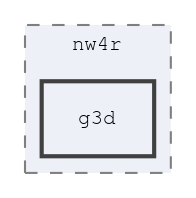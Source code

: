 digraph "source/nw4r/g3d"
{
 // LATEX_PDF_SIZE
  edge [fontname="FreeMono",fontsize="10",labelfontname="FreeMono",labelfontsize="10"];
  node [fontname="FreeMono",fontsize="10",shape=record];
  compound=true
  subgraph clusterdir_fa539d9f400cd8c961cb0a68e32183e6 {
    graph [ bgcolor="#edf0f7", pencolor="grey50", style="filled,dashed,", label="nw4r", fontname="FreeMono", fontsize="10", URL="dir_fa539d9f400cd8c961cb0a68e32183e6.html"]
  dir_39d74a45c8b0b6840524158ea8f7466d [shape=box, label="g3d", style="filled,bold,", fillcolor="#edf0f7", color="grey25", URL="dir_39d74a45c8b0b6840524158ea8f7466d.html"];
  }
}
